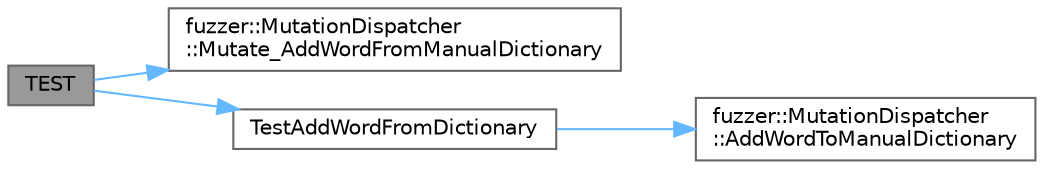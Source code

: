 digraph "TEST"
{
 // LATEX_PDF_SIZE
  bgcolor="transparent";
  edge [fontname=Helvetica,fontsize=10,labelfontname=Helvetica,labelfontsize=10];
  node [fontname=Helvetica,fontsize=10,shape=box,height=0.2,width=0.4];
  rankdir="LR";
  Node1 [id="Node000001",label="TEST",height=0.2,width=0.4,color="gray40", fillcolor="grey60", style="filled", fontcolor="black",tooltip=" "];
  Node1 -> Node2 [id="edge1_Node000001_Node000002",color="steelblue1",style="solid",tooltip=" "];
  Node2 [id="Node000002",label="fuzzer::MutationDispatcher\l::Mutate_AddWordFromManualDictionary",height=0.2,width=0.4,color="grey40", fillcolor="white", style="filled",URL="$classfuzzer_1_1_mutation_dispatcher.html#a03dfef49f13061609c3fc61710bcfe5a",tooltip="Mutates data by adding a word from the manual dictionary."];
  Node1 -> Node3 [id="edge2_Node000001_Node000003",color="steelblue1",style="solid",tooltip=" "];
  Node3 [id="Node000003",label="TestAddWordFromDictionary",height=0.2,width=0.4,color="grey40", fillcolor="white", style="filled",URL="$_fuzzer_unittest_8cpp.html#a00c4a1a2a790d27b66b188622855245c",tooltip=" "];
  Node3 -> Node4 [id="edge3_Node000003_Node000004",color="steelblue1",style="solid",tooltip=" "];
  Node4 [id="Node000004",label="fuzzer::MutationDispatcher\l::AddWordToManualDictionary",height=0.2,width=0.4,color="grey40", fillcolor="white", style="filled",URL="$classfuzzer_1_1_mutation_dispatcher.html#a60e156fc033243a56760a329a45843d1",tooltip=" "];
}
